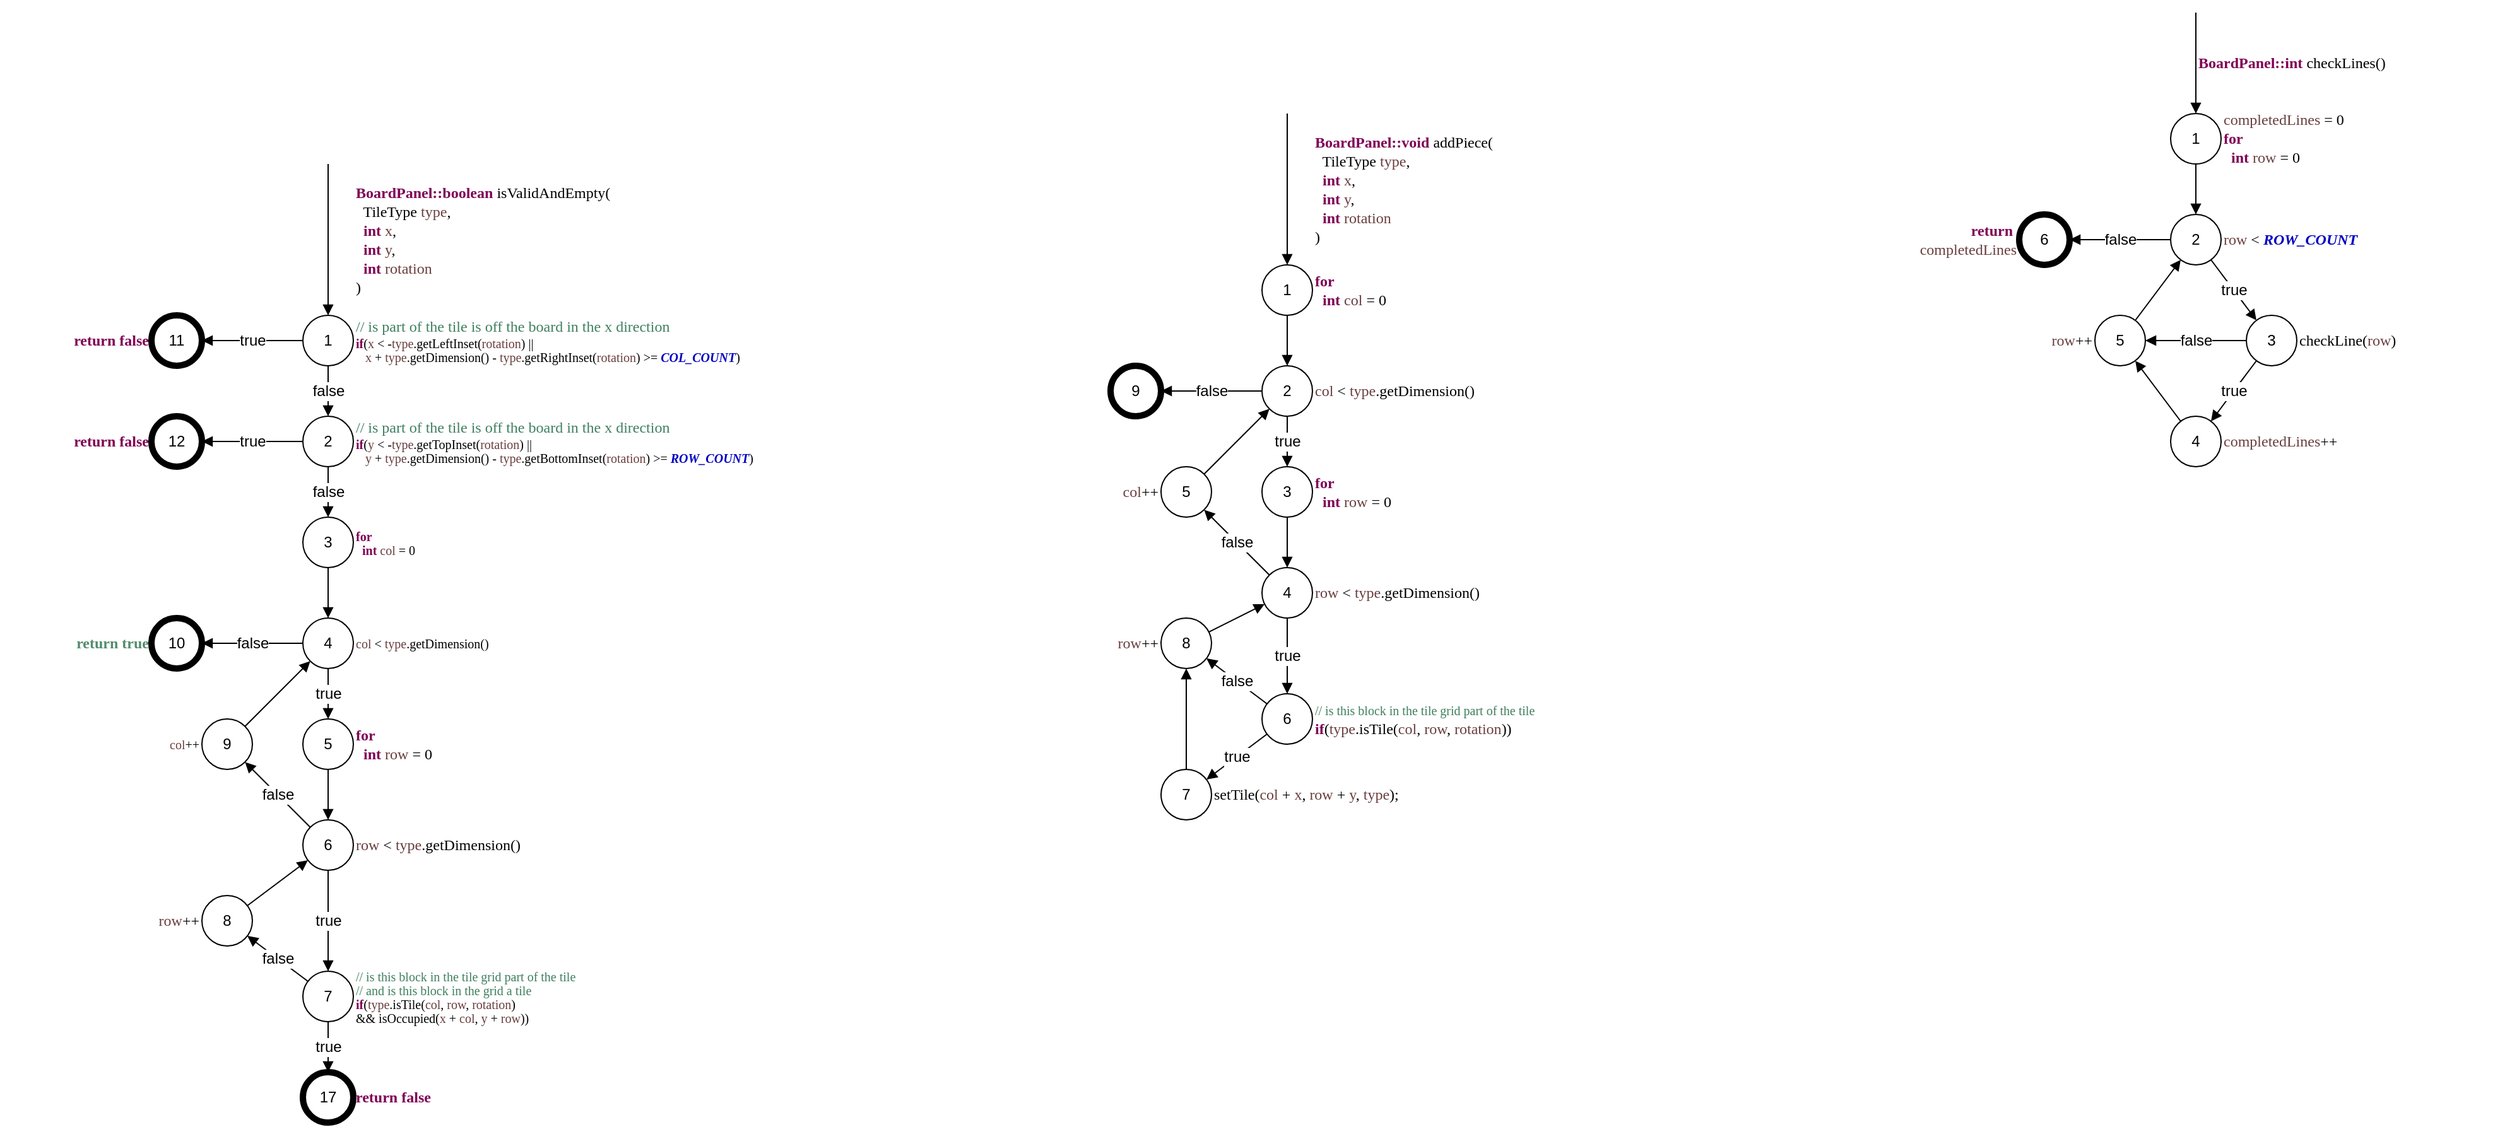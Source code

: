 <mxfile version="13.4.5" type="device"><diagram id="apDySXAh8fKYk_255jvn" name="BoardPanel"><mxGraphModel dx="177" dy="273" grid="1" gridSize="10" guides="1" tooltips="1" connect="1" arrows="1" fold="1" page="1" pageScale="1" pageWidth="850" pageHeight="1400" math="0" shadow="0" extFonts="Source Code Pro^https://fonts.googleapis.com/css?family=Source+Code+Pro"><root><mxCell id="0"/><mxCell id="1" parent="0"/><mxCell id="esQ9ZFKP40WXNAGpkWaG-5" style="rounded=0;orthogonalLoop=1;jettySize=auto;html=1;fontSize=10;endArrow=block;endFill=1;entryX=0.5;entryY=0;entryDx=0;entryDy=0;" parent="1" target="esQ9ZFKP40WXNAGpkWaG-2" edge="1"><mxGeometry relative="1" as="geometry"><mxPoint x="260" y="260" as="targetPoint"/><mxPoint x="340" y="240" as="sourcePoint"/></mxGeometry></mxCell><mxCell id="esQ9ZFKP40WXNAGpkWaG-7" value="true" style="edgeStyle=none;rounded=0;orthogonalLoop=1;jettySize=auto;html=1;endArrow=block;endFill=1;fontSize=12;" parent="1" source="esQ9ZFKP40WXNAGpkWaG-2" target="esQ9ZFKP40WXNAGpkWaG-6" edge="1"><mxGeometry relative="1" as="geometry"/></mxCell><mxCell id="esQ9ZFKP40WXNAGpkWaG-2" value="1" style="ellipse;whiteSpace=wrap;html=1;aspect=fixed;" parent="1" vertex="1"><mxGeometry x="320" y="360" width="40" height="40" as="geometry"/></mxCell><mxCell id="esQ9ZFKP40WXNAGpkWaG-4" value="&lt;p class=&quot;p1&quot; style=&quot;margin: 0px ; font-stretch: normal ; line-height: normal ; font-family: &amp;#34;menlo&amp;#34; ; font-size: 10px&quot;&gt;&lt;span style=&quot;color: rgb(63 , 127 , 95) ; font-size: 12px&quot;&gt;// is part of the tile is off the board in the x direction&lt;/span&gt;&lt;br&gt;&lt;/p&gt;&lt;p class=&quot;p1&quot; style=&quot;margin: 0px ; font-stretch: normal ; line-height: normal ; font-family: &amp;#34;menlo&amp;#34; ; font-size: 10px&quot;&gt;&lt;span class=&quot;s1&quot; style=&quot;color: rgb(127 , 0 , 85) ; font-size: 10px&quot;&gt;&lt;b style=&quot;font-size: 10px&quot;&gt;if&lt;/b&gt;&lt;/span&gt;(&lt;span class=&quot;s2&quot; style=&quot;color: rgb(106 , 62 , 62) ; font-size: 10px&quot;&gt;x&lt;/span&gt; &amp;lt; -&lt;span class=&quot;s2&quot; style=&quot;color: rgb(106 , 62 , 62) ; font-size: 10px&quot;&gt;type&lt;/span&gt;.getLeftInset(&lt;span class=&quot;s2&quot; style=&quot;color: rgb(106 , 62 , 62) ; font-size: 10px&quot;&gt;rotation&lt;/span&gt;) ||&lt;/p&gt;&lt;p class=&quot;p1&quot; style=&quot;margin: 0px ; font-stretch: normal ; line-height: normal ; font-family: &amp;#34;menlo&amp;#34; ; font-size: 10px&quot;&gt;&amp;nbsp; &amp;nbsp;&lt;span class=&quot;s2&quot; style=&quot;color: rgb(106 , 62 , 62) ; font-size: 10px&quot;&gt;x&lt;/span&gt; + &lt;span class=&quot;s2&quot; style=&quot;color: rgb(106 , 62 , 62) ; font-size: 10px&quot;&gt;type&lt;/span&gt;.getDimension() - &lt;span class=&quot;s2&quot; style=&quot;color: rgb(106 , 62 , 62) ; font-size: 10px&quot;&gt;type&lt;/span&gt;.getRightInset(&lt;span class=&quot;s2&quot; style=&quot;color: rgb(106 , 62 , 62) ; font-size: 10px&quot;&gt;rotation&lt;/span&gt;) &amp;gt;= &lt;span class=&quot;s3&quot; style=&quot;color: rgb(0 , 0 , 192) ; font-size: 10px&quot;&gt;&lt;b style=&quot;font-size: 10px&quot;&gt;&lt;i style=&quot;font-size: 10px&quot;&gt;COL_COUNT&lt;/i&gt;&lt;/b&gt;&lt;/span&gt;)&lt;/p&gt;" style="text;html=1;strokeColor=none;fillColor=none;align=left;verticalAlign=middle;whiteSpace=wrap;rounded=0;fontSize=10;allowArrows=0;connectable=0;" parent="1" vertex="1"><mxGeometry x="360" y="360" width="440" height="40" as="geometry"/></mxCell><mxCell id="esQ9ZFKP40WXNAGpkWaG-6" value="11" style="ellipse;whiteSpace=wrap;html=1;aspect=fixed;fontSize=12;strokeWidth=5;" parent="1" vertex="1"><mxGeometry x="200" y="360" width="40" height="40" as="geometry"/></mxCell><mxCell id="esQ9ZFKP40WXNAGpkWaG-9" value="&lt;p class=&quot;p1&quot; style=&quot;margin: 0px ; font-stretch: normal ; font-size: 12px ; line-height: normal ; font-family: &amp;quot;menlo&amp;quot; ; color: rgb(127 , 0 , 85)&quot;&gt;&lt;b&gt;return&lt;/b&gt;&lt;span class=&quot;s1&quot; style=&quot;color: rgb(0 , 0 , 0)&quot;&gt; &lt;/span&gt;&lt;b&gt;false&lt;/b&gt;&lt;/p&gt;" style="text;html=1;strokeColor=none;fillColor=none;align=right;verticalAlign=middle;whiteSpace=wrap;rounded=0;fontSize=10;allowArrows=0;connectable=0;" parent="1" vertex="1"><mxGeometry x="80" y="360" width="120" height="40" as="geometry"/></mxCell><mxCell id="esQ9ZFKP40WXNAGpkWaG-10" value="12" style="ellipse;whiteSpace=wrap;html=1;aspect=fixed;strokeWidth=5;" parent="1" vertex="1"><mxGeometry x="200" y="440" width="40" height="40" as="geometry"/></mxCell><mxCell id="esQ9ZFKP40WXNAGpkWaG-11" value="&lt;p class=&quot;p1&quot; style=&quot;margin: 0px ; font-stretch: normal ; font-size: 12px ; line-height: normal ; font-family: &amp;quot;menlo&amp;quot; ; color: rgb(127 , 0 , 85)&quot;&gt;&lt;b&gt;return&lt;/b&gt;&lt;span class=&quot;s1&quot; style=&quot;color: rgb(0 , 0 , 0)&quot;&gt; &lt;/span&gt;&lt;b&gt;false&lt;/b&gt;&lt;/p&gt;" style="text;html=1;strokeColor=none;fillColor=none;align=right;verticalAlign=middle;whiteSpace=wrap;rounded=0;fontSize=10;allowArrows=0;connectable=0;" parent="1" vertex="1"><mxGeometry x="80" y="440" width="120" height="40" as="geometry"/></mxCell><mxCell id="esQ9ZFKP40WXNAGpkWaG-15" value="true" style="edgeStyle=none;rounded=0;orthogonalLoop=1;jettySize=auto;html=1;endArrow=block;endFill=1;fontSize=12;" parent="1" source="esQ9ZFKP40WXNAGpkWaG-12" target="esQ9ZFKP40WXNAGpkWaG-10" edge="1"><mxGeometry relative="1" as="geometry"/></mxCell><mxCell id="esQ9ZFKP40WXNAGpkWaG-17" value="false" style="edgeStyle=none;rounded=0;orthogonalLoop=1;jettySize=auto;html=1;endArrow=block;endFill=1;fontSize=12;" parent="1" source="esQ9ZFKP40WXNAGpkWaG-12" target="esQ9ZFKP40WXNAGpkWaG-16" edge="1"><mxGeometry relative="1" as="geometry"/></mxCell><mxCell id="esQ9ZFKP40WXNAGpkWaG-12" value="2" style="ellipse;whiteSpace=wrap;html=1;aspect=fixed;" parent="1" vertex="1"><mxGeometry x="320" y="440" width="40" height="40" as="geometry"/></mxCell><mxCell id="esQ9ZFKP40WXNAGpkWaG-13" value="&lt;p class=&quot;p1&quot; style=&quot;margin: 0px ; font-stretch: normal ; line-height: normal ; font-family: &amp;#34;menlo&amp;#34; ; font-size: 10px&quot;&gt;&lt;span style=&quot;color: rgb(63 , 127 , 95) ; font-size: 12px&quot;&gt;// is part of the tile is off the board in the x direction&lt;/span&gt;&lt;br&gt;&lt;/p&gt;&lt;p class=&quot;p1&quot; style=&quot;margin: 0px ; font-stretch: normal ; line-height: normal ; font-family: &amp;#34;menlo&amp;#34;&quot;&gt;&lt;span class=&quot;s1&quot; style=&quot;color: rgb(127 , 0 , 85)&quot;&gt;&lt;b&gt;if&lt;/b&gt;&lt;/span&gt;(&lt;span class=&quot;s2&quot; style=&quot;color: rgb(106 , 62 , 62)&quot;&gt;y&lt;/span&gt; &amp;lt; -&lt;span class=&quot;s2&quot; style=&quot;color: rgb(106 , 62 , 62)&quot;&gt;type&lt;/span&gt;.getTopInset(&lt;span class=&quot;s2&quot; style=&quot;color: rgb(106 , 62 , 62)&quot;&gt;rotation&lt;/span&gt;) ||&lt;/p&gt;&lt;p class=&quot;p1&quot; style=&quot;margin: 0px ; font-stretch: normal ; line-height: normal ; font-family: &amp;#34;menlo&amp;#34;&quot;&gt;&amp;nbsp; &amp;nbsp;&lt;span class=&quot;s2&quot; style=&quot;color: rgb(106 , 62 , 62)&quot;&gt;y&lt;/span&gt; + &lt;span class=&quot;s2&quot; style=&quot;color: rgb(106 , 62 , 62)&quot;&gt;type&lt;/span&gt;.getDimension() - &lt;span class=&quot;s2&quot; style=&quot;color: rgb(106 , 62 , 62)&quot;&gt;type&lt;/span&gt;.getBottomInset(&lt;span class=&quot;s2&quot; style=&quot;color: rgb(106 , 62 , 62)&quot;&gt;rotation&lt;/span&gt;) &amp;gt;= &lt;span class=&quot;s3&quot; style=&quot;color: rgb(0 , 0 , 192)&quot;&gt;&lt;b&gt;&lt;i&gt;ROW_COUNT&lt;/i&gt;&lt;/b&gt;&lt;/span&gt;)&lt;/p&gt;" style="text;html=1;strokeColor=none;fillColor=none;align=left;verticalAlign=middle;whiteSpace=wrap;rounded=0;fontSize=10;allowArrows=0;connectable=0;" parent="1" vertex="1"><mxGeometry x="360" y="440" width="440" height="40" as="geometry"/></mxCell><mxCell id="esQ9ZFKP40WXNAGpkWaG-14" value="false" style="edgeStyle=none;rounded=0;orthogonalLoop=1;jettySize=auto;html=1;endArrow=block;endFill=1;fontSize=12;" parent="1" source="esQ9ZFKP40WXNAGpkWaG-2" target="esQ9ZFKP40WXNAGpkWaG-12" edge="1"><mxGeometry relative="1" as="geometry"/></mxCell><mxCell id="esQ9ZFKP40WXNAGpkWaG-24" style="edgeStyle=none;rounded=0;orthogonalLoop=1;jettySize=auto;html=1;endArrow=block;endFill=1;fontSize=12;" parent="1" source="esQ9ZFKP40WXNAGpkWaG-16" target="esQ9ZFKP40WXNAGpkWaG-20" edge="1"><mxGeometry relative="1" as="geometry"/></mxCell><mxCell id="esQ9ZFKP40WXNAGpkWaG-16" value="3" style="ellipse;whiteSpace=wrap;html=1;aspect=fixed;" parent="1" vertex="1"><mxGeometry x="320" y="520" width="40" height="40" as="geometry"/></mxCell><mxCell id="esQ9ZFKP40WXNAGpkWaG-18" value="&lt;p class=&quot;p1&quot; style=&quot;margin: 0px; font-stretch: normal; font-size: 10px; line-height: normal; font-family: menlo;&quot;&gt;&lt;span class=&quot;s1&quot; style=&quot;color: rgb(127, 0, 85); font-size: 10px;&quot;&gt;&lt;b style=&quot;font-size: 10px;&quot;&gt;for&lt;/b&gt;&lt;/span&gt;&lt;/p&gt;&lt;p class=&quot;p1&quot; style=&quot;margin: 0px; font-stretch: normal; font-size: 10px; line-height: normal; font-family: menlo;&quot;&gt;&lt;span class=&quot;s1&quot; style=&quot;color: rgb(127, 0, 85); font-size: 10px;&quot;&gt;&lt;b style=&quot;font-size: 10px;&quot;&gt;&amp;nbsp; int&lt;/b&gt;&lt;/span&gt; &lt;span class=&quot;s2&quot; style=&quot;color: rgb(106, 62, 62); font-size: 10px;&quot;&gt;col&lt;/span&gt; = 0&lt;/p&gt;" style="text;html=1;strokeColor=none;fillColor=none;align=left;verticalAlign=middle;whiteSpace=wrap;rounded=0;fontSize=10;allowArrows=0;connectable=0;" parent="1" vertex="1"><mxGeometry x="360" y="520" width="160" height="40" as="geometry"/></mxCell><mxCell id="esQ9ZFKP40WXNAGpkWaG-27" value="false" style="edgeStyle=none;rounded=0;orthogonalLoop=1;jettySize=auto;html=1;endArrow=block;endFill=1;fontSize=12;" parent="1" source="esQ9ZFKP40WXNAGpkWaG-20" target="esQ9ZFKP40WXNAGpkWaG-25" edge="1"><mxGeometry relative="1" as="geometry"><mxPoint x="100" y="650" as="targetPoint"/></mxGeometry></mxCell><mxCell id="esQ9ZFKP40WXNAGpkWaG-35" value="true" style="edgeStyle=none;rounded=0;orthogonalLoop=1;jettySize=auto;html=1;endArrow=block;endFill=1;fontSize=12;" parent="1" source="esQ9ZFKP40WXNAGpkWaG-20" target="esQ9ZFKP40WXNAGpkWaG-29" edge="1"><mxGeometry relative="1" as="geometry"/></mxCell><mxCell id="esQ9ZFKP40WXNAGpkWaG-20" value="4" style="ellipse;whiteSpace=wrap;html=1;aspect=fixed;" parent="1" vertex="1"><mxGeometry x="320" y="600" width="40" height="40" as="geometry"/></mxCell><mxCell id="esQ9ZFKP40WXNAGpkWaG-21" value="&lt;p class=&quot;p1&quot; style=&quot;margin: 0px; font-stretch: normal; font-size: 10px; line-height: normal; font-family: menlo;&quot;&gt;&lt;span class=&quot;s2&quot; style=&quot;color: rgb(106, 62, 62); font-size: 10px;&quot;&gt;col&lt;/span&gt;&lt;span style=&quot;font-size: 10px;&quot;&gt; &amp;lt; &lt;/span&gt;&lt;span class=&quot;s2&quot; style=&quot;color: rgb(106, 62, 62); font-size: 10px;&quot;&gt;type&lt;/span&gt;&lt;span style=&quot;font-size: 10px;&quot;&gt;.getDimension()&lt;/span&gt;&lt;br style=&quot;font-size: 10px;&quot;&gt;&lt;/p&gt;" style="text;html=1;strokeColor=none;fillColor=none;align=left;verticalAlign=middle;whiteSpace=wrap;rounded=0;fontSize=10;allowArrows=0;connectable=0;" parent="1" vertex="1"><mxGeometry x="360" y="600" width="200" height="40" as="geometry"/></mxCell><mxCell id="esQ9ZFKP40WXNAGpkWaG-28" style="edgeStyle=none;rounded=0;orthogonalLoop=1;jettySize=auto;html=1;endArrow=block;endFill=1;fontSize=10;" parent="1" source="esQ9ZFKP40WXNAGpkWaG-22" target="esQ9ZFKP40WXNAGpkWaG-20" edge="1"><mxGeometry relative="1" as="geometry"/></mxCell><mxCell id="esQ9ZFKP40WXNAGpkWaG-22" value="9" style="ellipse;whiteSpace=wrap;html=1;aspect=fixed;" parent="1" vertex="1"><mxGeometry x="240" y="680" width="40" height="40" as="geometry"/></mxCell><mxCell id="esQ9ZFKP40WXNAGpkWaG-23" value="&lt;p class=&quot;p1&quot; style=&quot;margin: 0px; font-stretch: normal; font-size: 10px; line-height: normal; font-family: menlo;&quot;&gt;&lt;span class=&quot;s2&quot; style=&quot;color: rgb(106, 62, 62); font-size: 10px;&quot;&gt;col&lt;/span&gt;&lt;span style=&quot;font-size: 10px;&quot;&gt;++&lt;/span&gt;&lt;br style=&quot;font-size: 10px;&quot;&gt;&lt;/p&gt;" style="text;html=1;strokeColor=none;fillColor=none;align=right;verticalAlign=middle;whiteSpace=wrap;rounded=0;fontSize=10;allowArrows=0;connectable=0;" parent="1" vertex="1"><mxGeometry x="160" y="680" width="80" height="40" as="geometry"/></mxCell><mxCell id="esQ9ZFKP40WXNAGpkWaG-25" value="10" style="ellipse;whiteSpace=wrap;html=1;aspect=fixed;strokeWidth=5;" parent="1" vertex="1"><mxGeometry x="200" y="600" width="40" height="40" as="geometry"/></mxCell><mxCell id="esQ9ZFKP40WXNAGpkWaG-26" value="&lt;p class=&quot;p1&quot; style=&quot;margin: 0px; font-stretch: normal; font-size: 12px; line-height: normal; font-family: menlo;&quot;&gt;&lt;b&gt;return&lt;/b&gt;&lt;span class=&quot;s1&quot; style=&quot;&quot;&gt;&amp;nbsp;&lt;/span&gt;&lt;b style=&quot;font-family: &amp;quot;menlo&amp;quot;&quot;&gt;true&lt;/b&gt;&lt;/p&gt;" style="text;html=1;strokeColor=none;fillColor=none;align=right;verticalAlign=middle;whiteSpace=wrap;rounded=0;fontSize=10;allowArrows=0;connectable=0;fontColor=#518C6D;" parent="1" vertex="1"><mxGeometry x="80" y="600" width="120" height="40" as="geometry"/></mxCell><mxCell id="esQ9ZFKP40WXNAGpkWaG-36" style="edgeStyle=none;rounded=0;orthogonalLoop=1;jettySize=auto;html=1;endArrow=block;endFill=1;fontSize=12;" parent="1" source="esQ9ZFKP40WXNAGpkWaG-29" target="esQ9ZFKP40WXNAGpkWaG-31" edge="1"><mxGeometry relative="1" as="geometry"/></mxCell><mxCell id="esQ9ZFKP40WXNAGpkWaG-29" value="5" style="ellipse;whiteSpace=wrap;html=1;aspect=fixed;" parent="1" vertex="1"><mxGeometry x="320" y="680" width="40" height="40" as="geometry"/></mxCell><mxCell id="esQ9ZFKP40WXNAGpkWaG-30" value="&lt;p class=&quot;p1&quot; style=&quot;margin: 0px ; font-stretch: normal ; font-size: 12px ; line-height: normal ; font-family: &amp;#34;menlo&amp;#34;&quot;&gt;&lt;span class=&quot;s1&quot; style=&quot;color: rgb(127 , 0 , 85)&quot;&gt;&lt;b&gt;for&lt;/b&gt;&lt;/span&gt;&lt;/p&gt;&lt;p class=&quot;p1&quot; style=&quot;margin: 0px ; font-stretch: normal ; font-size: 12px ; line-height: normal ; font-family: &amp;#34;menlo&amp;#34;&quot;&gt;&lt;span class=&quot;s1&quot; style=&quot;color: rgb(127 , 0 , 85)&quot;&gt;&lt;b&gt;&amp;nbsp; int&lt;/b&gt;&lt;/span&gt; &lt;span class=&quot;s2&quot; style=&quot;color: rgb(106 , 62 , 62)&quot;&gt;row&lt;/span&gt; = 0&lt;/p&gt;" style="text;html=1;strokeColor=none;fillColor=none;align=left;verticalAlign=middle;whiteSpace=wrap;rounded=0;fontSize=10;allowArrows=0;connectable=0;" parent="1" vertex="1"><mxGeometry x="360" y="680" width="200" height="40" as="geometry"/></mxCell><mxCell id="esQ9ZFKP40WXNAGpkWaG-37" value="false" style="edgeStyle=none;rounded=0;orthogonalLoop=1;jettySize=auto;html=1;endArrow=block;endFill=1;fontSize=12;" parent="1" source="esQ9ZFKP40WXNAGpkWaG-31" target="esQ9ZFKP40WXNAGpkWaG-22" edge="1"><mxGeometry relative="1" as="geometry"/></mxCell><mxCell id="esQ9ZFKP40WXNAGpkWaG-40" value="true" style="edgeStyle=none;rounded=0;orthogonalLoop=1;jettySize=auto;html=1;endArrow=block;endFill=1;fontSize=12;" parent="1" source="esQ9ZFKP40WXNAGpkWaG-31" target="esQ9ZFKP40WXNAGpkWaG-38" edge="1"><mxGeometry relative="1" as="geometry"/></mxCell><mxCell id="esQ9ZFKP40WXNAGpkWaG-31" value="6" style="ellipse;whiteSpace=wrap;html=1;aspect=fixed;" parent="1" vertex="1"><mxGeometry x="320" y="760" width="40" height="40" as="geometry"/></mxCell><mxCell id="esQ9ZFKP40WXNAGpkWaG-32" value="&lt;p class=&quot;p1&quot; style=&quot;margin: 0px ; font-stretch: normal ; font-size: 12px ; line-height: normal ; font-family: &amp;#34;menlo&amp;#34;&quot;&gt;&lt;span class=&quot;s2&quot; style=&quot;color: rgb(106 , 62 , 62)&quot;&gt;row&lt;/span&gt;&lt;span&gt; &amp;lt; &lt;/span&gt;&lt;span class=&quot;s2&quot; style=&quot;color: rgb(106 , 62 , 62)&quot;&gt;type&lt;/span&gt;&lt;span&gt;.getDimension()&lt;/span&gt;&lt;/p&gt;" style="text;html=1;strokeColor=none;fillColor=none;align=left;verticalAlign=middle;whiteSpace=wrap;rounded=0;fontSize=10;allowArrows=0;connectable=0;" parent="1" vertex="1"><mxGeometry x="360" y="760" width="200" height="40" as="geometry"/></mxCell><mxCell id="esQ9ZFKP40WXNAGpkWaG-45" style="edgeStyle=none;rounded=0;orthogonalLoop=1;jettySize=auto;html=1;endArrow=block;endFill=1;fontSize=10;" parent="1" source="esQ9ZFKP40WXNAGpkWaG-33" target="esQ9ZFKP40WXNAGpkWaG-31" edge="1"><mxGeometry relative="1" as="geometry"><mxPoint x="250" y="990" as="targetPoint"/></mxGeometry></mxCell><mxCell id="esQ9ZFKP40WXNAGpkWaG-33" value="8" style="ellipse;whiteSpace=wrap;html=1;aspect=fixed;" parent="1" vertex="1"><mxGeometry x="240" y="820" width="40" height="40" as="geometry"/></mxCell><mxCell id="esQ9ZFKP40WXNAGpkWaG-34" value="&lt;p class=&quot;p1&quot; style=&quot;margin: 0px ; font-stretch: normal ; font-size: 12px ; line-height: normal ; font-family: &amp;quot;menlo&amp;quot;&quot;&gt;&lt;span class=&quot;s2&quot; style=&quot;color: rgb(106 , 62 , 62)&quot;&gt;row&lt;/span&gt;&lt;span&gt;++&lt;/span&gt;&lt;br&gt;&lt;/p&gt;" style="text;html=1;strokeColor=none;fillColor=none;align=right;verticalAlign=middle;whiteSpace=wrap;rounded=0;fontSize=10;allowArrows=0;connectable=0;" parent="1" vertex="1"><mxGeometry x="160" y="820" width="80" height="40" as="geometry"/></mxCell><mxCell id="esQ9ZFKP40WXNAGpkWaG-43" value="true" style="edgeStyle=none;rounded=0;orthogonalLoop=1;jettySize=auto;html=1;endArrow=block;endFill=1;fontSize=12;" parent="1" source="esQ9ZFKP40WXNAGpkWaG-38" target="esQ9ZFKP40WXNAGpkWaG-41" edge="1"><mxGeometry relative="1" as="geometry"/></mxCell><mxCell id="esQ9ZFKP40WXNAGpkWaG-44" value="false" style="edgeStyle=none;rounded=0;orthogonalLoop=1;jettySize=auto;html=1;endArrow=block;endFill=1;fontSize=12;" parent="1" source="esQ9ZFKP40WXNAGpkWaG-38" target="esQ9ZFKP40WXNAGpkWaG-33" edge="1"><mxGeometry relative="1" as="geometry"/></mxCell><mxCell id="esQ9ZFKP40WXNAGpkWaG-38" value="7" style="ellipse;whiteSpace=wrap;html=1;aspect=fixed;" parent="1" vertex="1"><mxGeometry x="320" y="880" width="40" height="40" as="geometry"/></mxCell><mxCell id="esQ9ZFKP40WXNAGpkWaG-39" value="&lt;p class=&quot;p1&quot; style=&quot;margin: 0px ; font-stretch: normal ; font-size: 10px ; line-height: normal ; font-family: &amp;#34;menlo&amp;#34;&quot;&gt;&lt;span class=&quot;s1&quot; style=&quot;color: rgb(127 , 0 , 85) ; font-size: 10px&quot;&gt;&lt;span style=&quot;color: rgb(63 , 127 , 95) ; font-size: 10px&quot;&gt;// is this block in the tile grid part of the&amp;nbsp;&lt;/span&gt;&lt;/span&gt;&lt;span style=&quot;color: rgb(63 , 127 , 95)&quot;&gt;tile&lt;/span&gt;&lt;/p&gt;&lt;p class=&quot;p1&quot; style=&quot;margin: 0px ; font-stretch: normal ; font-size: 10px ; line-height: normal ; font-family: &amp;#34;menlo&amp;#34;&quot;&gt;&lt;span style=&quot;color: rgb(63 , 127 , 95)&quot;&gt;// and is this block in the grid a tile&lt;/span&gt;&lt;/p&gt;&lt;p class=&quot;p1&quot; style=&quot;margin: 0px ; font-stretch: normal ; font-size: 10px ; line-height: normal ; font-family: &amp;#34;menlo&amp;#34;&quot;&gt;&lt;span class=&quot;s1&quot; style=&quot;color: rgb(127 , 0 , 85) ; font-size: 10px&quot;&gt;&lt;b style=&quot;font-size: 10px&quot;&gt;if&lt;/b&gt;&lt;/span&gt;(&lt;span class=&quot;s2&quot; style=&quot;color: rgb(106 , 62 , 62) ; font-size: 10px&quot;&gt;type&lt;/span&gt;.isTile(&lt;span class=&quot;s2&quot; style=&quot;color: rgb(106 , 62 , 62) ; font-size: 10px&quot;&gt;col&lt;/span&gt;, &lt;span class=&quot;s2&quot; style=&quot;color: rgb(106 , 62 , 62) ; font-size: 10px&quot;&gt;row&lt;/span&gt;, &lt;span class=&quot;s2&quot; style=&quot;color: rgb(106 , 62 , 62) ; font-size: 10px&quot;&gt;rotation&lt;/span&gt;)&amp;nbsp;&lt;/p&gt;&lt;p class=&quot;p1&quot; style=&quot;margin: 0px ; font-stretch: normal ; font-size: 10px ; line-height: normal ; font-family: &amp;#34;menlo&amp;#34;&quot;&gt;&amp;amp;&amp;amp; isOccupied(&lt;span class=&quot;s2&quot; style=&quot;color: rgb(106 , 62 , 62) ; font-size: 10px&quot;&gt;x&lt;/span&gt; + &lt;span class=&quot;s2&quot; style=&quot;color: rgb(106 , 62 , 62) ; font-size: 10px&quot;&gt;col&lt;/span&gt;, &lt;span class=&quot;s2&quot; style=&quot;color: rgb(106 , 62 , 62) ; font-size: 10px&quot;&gt;y&lt;/span&gt; + &lt;span class=&quot;s2&quot; style=&quot;color: rgb(106 , 62 , 62) ; font-size: 10px&quot;&gt;row&lt;/span&gt;))&lt;/p&gt;" style="text;html=1;strokeColor=none;fillColor=none;align=left;verticalAlign=middle;whiteSpace=wrap;rounded=0;fontSize=10;allowArrows=0;connectable=0;" parent="1" vertex="1"><mxGeometry x="360" y="880" width="360" height="40" as="geometry"/></mxCell><mxCell id="esQ9ZFKP40WXNAGpkWaG-41" value="17" style="ellipse;whiteSpace=wrap;html=1;aspect=fixed;strokeWidth=5;" parent="1" vertex="1"><mxGeometry x="320" y="960" width="40" height="40" as="geometry"/></mxCell><mxCell id="esQ9ZFKP40WXNAGpkWaG-42" value="&lt;p class=&quot;p1&quot; style=&quot;margin: 0px ; font-stretch: normal ; font-size: 12px ; line-height: normal ; font-family: &amp;quot;menlo&amp;quot; ; color: rgb(127 , 0 , 85)&quot;&gt;&lt;b&gt;return&lt;/b&gt;&lt;span class=&quot;s1&quot; style=&quot;color: rgb(0 , 0 , 0)&quot;&gt; &lt;/span&gt;&lt;b&gt;false&lt;/b&gt;&lt;/p&gt;" style="text;html=1;strokeColor=none;fillColor=none;align=left;verticalAlign=middle;whiteSpace=wrap;rounded=0;fontSize=10;allowArrows=0;connectable=0;" parent="1" vertex="1"><mxGeometry x="360" y="960" width="180" height="40" as="geometry"/></mxCell><mxCell id="esQ9ZFKP40WXNAGpkWaG-46" value="&lt;p class=&quot;p1&quot; style=&quot;margin: 0px ; font-stretch: normal ; font-size: 12px ; line-height: normal ; font-family: &amp;#34;menlo&amp;#34;&quot;&gt;&lt;span class=&quot;s1&quot; style=&quot;color: rgb(127 , 0 , 85)&quot;&gt;&lt;b&gt;BoardPanel::&lt;/b&gt;&lt;/span&gt;&lt;span class=&quot;s1&quot; style=&quot;color: rgb(127 , 0 , 85)&quot;&gt;&lt;b&gt;boolean&lt;/b&gt;&lt;/span&gt;&lt;span&gt; isValidAndEmpty(&lt;/span&gt;&lt;/p&gt;&lt;p class=&quot;p1&quot; style=&quot;margin: 0px ; font-stretch: normal ; font-size: 12px ; line-height: normal ; font-family: &amp;#34;menlo&amp;#34;&quot;&gt;&amp;nbsp; TileType &lt;span class=&quot;s2&quot; style=&quot;color: rgb(106 , 62 , 62)&quot;&gt;type&lt;/span&gt;,&amp;nbsp;&lt;/p&gt;&lt;p class=&quot;p1&quot; style=&quot;margin: 0px ; font-stretch: normal ; font-size: 12px ; line-height: normal ; font-family: &amp;#34;menlo&amp;#34;&quot;&gt;&lt;span class=&quot;s1&quot; style=&quot;color: rgb(127 , 0 , 85)&quot;&gt;&lt;b&gt;&amp;nbsp; int&lt;/b&gt;&lt;/span&gt; &lt;span class=&quot;s2&quot; style=&quot;color: rgb(106 , 62 , 62)&quot;&gt;x&lt;/span&gt;,&amp;nbsp;&lt;/p&gt;&lt;p class=&quot;p1&quot; style=&quot;margin: 0px ; font-stretch: normal ; font-size: 12px ; line-height: normal ; font-family: &amp;#34;menlo&amp;#34;&quot;&gt;&lt;span class=&quot;s1&quot; style=&quot;color: rgb(127 , 0 , 85)&quot;&gt;&lt;b&gt;&amp;nbsp; int&lt;/b&gt;&lt;/span&gt; &lt;span class=&quot;s2&quot; style=&quot;color: rgb(106 , 62 , 62)&quot;&gt;y&lt;/span&gt;,&amp;nbsp;&lt;/p&gt;&lt;p class=&quot;p1&quot; style=&quot;margin: 0px ; font-stretch: normal ; font-size: 12px ; line-height: normal ; font-family: &amp;#34;menlo&amp;#34;&quot;&gt;&lt;span class=&quot;s1&quot; style=&quot;color: rgb(127 , 0 , 85)&quot;&gt;&lt;b&gt;&amp;nbsp; int&lt;/b&gt;&lt;/span&gt; &lt;span class=&quot;s2&quot; style=&quot;color: rgb(106 , 62 , 62)&quot;&gt;rotation&lt;/span&gt;&lt;/p&gt;&lt;p class=&quot;p1&quot; style=&quot;margin: 0px ; font-stretch: normal ; font-size: 12px ; line-height: normal ; font-family: &amp;#34;menlo&amp;#34;&quot;&gt;)&lt;/p&gt;" style="text;html=1;strokeColor=none;fillColor=none;align=left;verticalAlign=middle;whiteSpace=wrap;rounded=0;fontSize=10;allowArrows=0;connectable=0;" parent="1" vertex="1"><mxGeometry x="360" y="240" width="460" height="120" as="geometry"/></mxCell><mxCell id="uJLQaDglCBVyTw3my_QG-19" style="edgeStyle=none;rounded=0;orthogonalLoop=1;jettySize=auto;html=1;endArrow=block;endFill=1;fontSize=12;" parent="1" source="uJLQaDglCBVyTw3my_QG-1" target="uJLQaDglCBVyTw3my_QG-4" edge="1"><mxGeometry relative="1" as="geometry"/></mxCell><mxCell id="uJLQaDglCBVyTw3my_QG-1" value="1" style="ellipse;whiteSpace=wrap;html=1;aspect=fixed;" parent="1" vertex="1"><mxGeometry x="1080" y="320" width="40" height="40" as="geometry"/></mxCell><mxCell id="uJLQaDglCBVyTw3my_QG-2" value="&lt;p class=&quot;p1&quot; style=&quot;margin: 0px ; font-stretch: normal ; font-size: 12px ; line-height: normal ; font-family: &amp;#34;menlo&amp;#34;&quot;&gt;&lt;span class=&quot;s1&quot; style=&quot;color: rgb(127 , 0 , 85)&quot;&gt;&lt;b&gt;for&lt;/b&gt;&lt;/span&gt;&lt;/p&gt;&lt;p class=&quot;p1&quot; style=&quot;margin: 0px ; font-stretch: normal ; font-size: 12px ; line-height: normal ; font-family: &amp;#34;menlo&amp;#34;&quot;&gt;&lt;span class=&quot;s1&quot; style=&quot;color: rgb(127 , 0 , 85)&quot;&gt;&lt;b&gt;&amp;nbsp; int&lt;/b&gt;&lt;/span&gt; &lt;span class=&quot;s2&quot; style=&quot;color: rgb(106 , 62 , 62)&quot;&gt;col&lt;/span&gt; = 0&lt;/p&gt;" style="text;html=1;strokeColor=none;fillColor=none;align=left;verticalAlign=middle;whiteSpace=wrap;rounded=0;fontSize=10;allowArrows=0;connectable=0;" parent="1" vertex="1"><mxGeometry x="1120" y="320" width="190" height="40" as="geometry"/></mxCell><mxCell id="uJLQaDglCBVyTw3my_QG-3" value="&lt;p class=&quot;p1&quot; style=&quot;margin: 0px ; font-stretch: normal ; font-size: 12px ; line-height: normal ; font-family: &amp;#34;menlo&amp;#34;&quot;&gt;&lt;span class=&quot;s1&quot; style=&quot;color: rgb(127 , 0 , 85)&quot;&gt;&lt;b&gt;BoardPanel::&lt;/b&gt;&lt;/span&gt;&lt;span class=&quot;s1&quot; style=&quot;color: rgb(127 , 0 , 85)&quot;&gt;&lt;b&gt;void&lt;/b&gt;&lt;/span&gt;&lt;span&gt;&amp;nbsp;addPiece(&lt;/span&gt;&lt;/p&gt;&lt;p class=&quot;p1&quot; style=&quot;margin: 0px ; font-stretch: normal ; font-size: 12px ; line-height: normal ; font-family: &amp;#34;menlo&amp;#34;&quot;&gt;&amp;nbsp; TileType &lt;span class=&quot;s2&quot; style=&quot;color: rgb(106 , 62 , 62)&quot;&gt;type&lt;/span&gt;,&amp;nbsp;&lt;/p&gt;&lt;p class=&quot;p1&quot; style=&quot;margin: 0px ; font-stretch: normal ; font-size: 12px ; line-height: normal ; font-family: &amp;#34;menlo&amp;#34;&quot;&gt;&lt;span class=&quot;s1&quot; style=&quot;color: rgb(127 , 0 , 85)&quot;&gt;&lt;b&gt;&amp;nbsp; int&lt;/b&gt;&lt;/span&gt; &lt;span class=&quot;s2&quot; style=&quot;color: rgb(106 , 62 , 62)&quot;&gt;x&lt;/span&gt;,&amp;nbsp;&lt;/p&gt;&lt;p class=&quot;p1&quot; style=&quot;margin: 0px ; font-stretch: normal ; font-size: 12px ; line-height: normal ; font-family: &amp;#34;menlo&amp;#34;&quot;&gt;&lt;span class=&quot;s1&quot; style=&quot;color: rgb(127 , 0 , 85)&quot;&gt;&lt;b&gt;&amp;nbsp; int&lt;/b&gt;&lt;/span&gt; &lt;span class=&quot;s2&quot; style=&quot;color: rgb(106 , 62 , 62)&quot;&gt;y&lt;/span&gt;,&amp;nbsp;&lt;/p&gt;&lt;p class=&quot;p1&quot; style=&quot;margin: 0px ; font-stretch: normal ; font-size: 12px ; line-height: normal ; font-family: &amp;#34;menlo&amp;#34;&quot;&gt;&lt;span class=&quot;s1&quot; style=&quot;color: rgb(127 , 0 , 85)&quot;&gt;&lt;b&gt;&amp;nbsp; int&lt;/b&gt;&lt;/span&gt; &lt;span class=&quot;s2&quot; style=&quot;color: rgb(106 , 62 , 62)&quot;&gt;rotation&lt;/span&gt;&lt;/p&gt;&lt;p class=&quot;p1&quot; style=&quot;margin: 0px ; font-stretch: normal ; font-size: 12px ; line-height: normal ; font-family: &amp;#34;menlo&amp;#34;&quot;&gt;)&lt;/p&gt;" style="text;html=1;strokeColor=none;fillColor=none;align=left;verticalAlign=middle;whiteSpace=wrap;rounded=0;fontSize=10;allowArrows=0;connectable=0;" parent="1" vertex="1"><mxGeometry x="1120" y="200" width="240" height="120" as="geometry"/></mxCell><mxCell id="uJLQaDglCBVyTw3my_QG-20" value="false" style="edgeStyle=none;rounded=0;orthogonalLoop=1;jettySize=auto;html=1;endArrow=block;endFill=1;fontSize=12;" parent="1" source="uJLQaDglCBVyTw3my_QG-4" target="uJLQaDglCBVyTw3my_QG-18" edge="1"><mxGeometry relative="1" as="geometry"/></mxCell><mxCell id="uJLQaDglCBVyTw3my_QG-21" value="true" style="edgeStyle=none;rounded=0;orthogonalLoop=1;jettySize=auto;html=1;endArrow=block;endFill=1;fontSize=12;" parent="1" source="uJLQaDglCBVyTw3my_QG-4" target="uJLQaDglCBVyTw3my_QG-6" edge="1"><mxGeometry relative="1" as="geometry"/></mxCell><mxCell id="uJLQaDglCBVyTw3my_QG-4" value="2" style="ellipse;whiteSpace=wrap;html=1;aspect=fixed;" parent="1" vertex="1"><mxGeometry x="1080" y="400" width="40" height="40" as="geometry"/></mxCell><mxCell id="uJLQaDglCBVyTw3my_QG-5" value="&lt;p class=&quot;p1&quot; style=&quot;margin: 0px ; font-stretch: normal ; font-size: 12px ; line-height: normal ; font-family: &amp;#34;menlo&amp;#34;&quot;&gt;&lt;span class=&quot;s1&quot; style=&quot;color: rgb(106 , 62 , 62)&quot;&gt;col&lt;/span&gt; &amp;lt; &lt;span class=&quot;s1&quot; style=&quot;color: rgb(106 , 62 , 62)&quot;&gt;type&lt;/span&gt;.getDimension()&lt;/p&gt;" style="text;html=1;strokeColor=none;fillColor=none;align=left;verticalAlign=middle;whiteSpace=wrap;rounded=0;fontSize=10;allowArrows=0;connectable=0;" parent="1" vertex="1"><mxGeometry x="1120" y="400" width="190" height="40" as="geometry"/></mxCell><mxCell id="uJLQaDglCBVyTw3my_QG-22" style="edgeStyle=none;rounded=0;orthogonalLoop=1;jettySize=auto;html=1;endArrow=block;endFill=1;fontSize=12;" parent="1" source="uJLQaDglCBVyTw3my_QG-6" target="uJLQaDglCBVyTw3my_QG-8" edge="1"><mxGeometry relative="1" as="geometry"/></mxCell><mxCell id="uJLQaDglCBVyTw3my_QG-6" value="3" style="ellipse;whiteSpace=wrap;html=1;aspect=fixed;" parent="1" vertex="1"><mxGeometry x="1080" y="480" width="40" height="40" as="geometry"/></mxCell><mxCell id="uJLQaDglCBVyTw3my_QG-7" value="&lt;p class=&quot;p1&quot; style=&quot;margin: 0px ; font-stretch: normal ; font-size: 12px ; line-height: normal ; font-family: &amp;#34;menlo&amp;#34;&quot;&gt;&lt;span class=&quot;s1&quot; style=&quot;color: rgb(106 , 62 , 62)&quot;&gt;row&lt;/span&gt; &amp;lt; &lt;span class=&quot;s1&quot; style=&quot;color: rgb(106 , 62 , 62)&quot;&gt;type&lt;/span&gt;.getDimension()&lt;/p&gt;" style="text;html=1;strokeColor=none;fillColor=none;align=left;verticalAlign=middle;whiteSpace=wrap;rounded=0;fontSize=10;allowArrows=0;connectable=0;" parent="1" vertex="1"><mxGeometry x="1120" y="560" width="190" height="40" as="geometry"/></mxCell><mxCell id="uJLQaDglCBVyTw3my_QG-23" value="false" style="edgeStyle=none;rounded=0;orthogonalLoop=1;jettySize=auto;html=1;endArrow=block;endFill=1;fontSize=12;" parent="1" source="uJLQaDglCBVyTw3my_QG-8" target="uJLQaDglCBVyTw3my_QG-10" edge="1"><mxGeometry relative="1" as="geometry"/></mxCell><mxCell id="uJLQaDglCBVyTw3my_QG-25" value="true" style="edgeStyle=none;rounded=0;orthogonalLoop=1;jettySize=auto;html=1;endArrow=block;endFill=1;fontSize=12;" parent="1" source="uJLQaDglCBVyTw3my_QG-8" target="uJLQaDglCBVyTw3my_QG-12" edge="1"><mxGeometry relative="1" as="geometry"/></mxCell><mxCell id="uJLQaDglCBVyTw3my_QG-8" value="4" style="ellipse;whiteSpace=wrap;html=1;aspect=fixed;" parent="1" vertex="1"><mxGeometry x="1080" y="560" width="40" height="40" as="geometry"/></mxCell><mxCell id="uJLQaDglCBVyTw3my_QG-9" value="&lt;p class=&quot;p1&quot; style=&quot;margin: 0px ; font-stretch: normal ; font-size: 12px ; line-height: normal ; font-family: &amp;#34;menlo&amp;#34;&quot;&gt;&lt;span class=&quot;s1&quot; style=&quot;color: rgb(127 , 0 , 85)&quot;&gt;&lt;b&gt;for&lt;/b&gt;&lt;/span&gt;&lt;/p&gt;&lt;p class=&quot;p1&quot; style=&quot;margin: 0px ; font-stretch: normal ; font-size: 12px ; line-height: normal ; font-family: &amp;#34;menlo&amp;#34;&quot;&gt;&lt;span class=&quot;s1&quot; style=&quot;color: rgb(127 , 0 , 85)&quot;&gt;&lt;b&gt;&amp;nbsp; int&lt;/b&gt;&lt;/span&gt; &lt;span class=&quot;s2&quot; style=&quot;color: rgb(106 , 62 , 62)&quot;&gt;row&lt;/span&gt; = 0&lt;/p&gt;" style="text;html=1;strokeColor=none;fillColor=none;align=left;verticalAlign=middle;whiteSpace=wrap;rounded=0;fontSize=10;allowArrows=0;connectable=0;" parent="1" vertex="1"><mxGeometry x="1120" y="480" width="190" height="40" as="geometry"/></mxCell><mxCell id="uJLQaDglCBVyTw3my_QG-24" style="edgeStyle=none;rounded=0;orthogonalLoop=1;jettySize=auto;html=1;endArrow=block;endFill=1;fontSize=12;" parent="1" source="uJLQaDglCBVyTw3my_QG-10" target="uJLQaDglCBVyTw3my_QG-4" edge="1"><mxGeometry relative="1" as="geometry"/></mxCell><mxCell id="uJLQaDglCBVyTw3my_QG-10" value="5" style="ellipse;whiteSpace=wrap;html=1;aspect=fixed;" parent="1" vertex="1"><mxGeometry x="1000" y="480" width="40" height="40" as="geometry"/></mxCell><mxCell id="uJLQaDglCBVyTw3my_QG-11" value="&lt;p class=&quot;p1&quot; style=&quot;margin: 0px ; font-stretch: normal ; font-size: 12px ; line-height: normal ; font-family: &amp;quot;menlo&amp;quot; ; color: rgb(106 , 62 , 62)&quot;&gt;col&lt;span class=&quot;s1&quot; style=&quot;color: rgb(0 , 0 , 0)&quot;&gt;++&lt;/span&gt;&lt;/p&gt;" style="text;html=1;strokeColor=none;fillColor=none;align=right;verticalAlign=middle;whiteSpace=wrap;rounded=0;fontSize=10;allowArrows=0;connectable=0;" parent="1" vertex="1"><mxGeometry x="920" y="480" width="80" height="40" as="geometry"/></mxCell><mxCell id="uJLQaDglCBVyTw3my_QG-26" value="true" style="edgeStyle=none;rounded=0;orthogonalLoop=1;jettySize=auto;html=1;endArrow=block;endFill=1;fontSize=12;" parent="1" source="uJLQaDglCBVyTw3my_QG-12" target="uJLQaDglCBVyTw3my_QG-14" edge="1"><mxGeometry relative="1" as="geometry"/></mxCell><mxCell id="uJLQaDglCBVyTw3my_QG-27" value="false" style="edgeStyle=none;rounded=0;orthogonalLoop=1;jettySize=auto;html=1;endArrow=block;endFill=1;fontSize=12;" parent="1" source="uJLQaDglCBVyTw3my_QG-12" target="uJLQaDglCBVyTw3my_QG-16" edge="1"><mxGeometry relative="1" as="geometry"/></mxCell><mxCell id="uJLQaDglCBVyTw3my_QG-12" value="6" style="ellipse;whiteSpace=wrap;html=1;aspect=fixed;" parent="1" vertex="1"><mxGeometry x="1080" y="660" width="40" height="40" as="geometry"/></mxCell><mxCell id="uJLQaDglCBVyTw3my_QG-13" value="&lt;p class=&quot;p1&quot; style=&quot;margin: 0px ; font-stretch: normal ; font-size: 12px ; line-height: normal ; font-family: &amp;#34;menlo&amp;#34; ; color: rgb(106 , 62 , 62)&quot;&gt;&lt;span class=&quot;s1&quot; style=&quot;color: rgb(127 , 0 , 85)&quot;&gt;&lt;span class=&quot;s1&quot; style=&quot;font-size: 10px&quot;&gt;&lt;span style=&quot;color: rgb(63 , 127 , 95)&quot;&gt;// is this block in the tile grid part of the&amp;nbsp;&lt;/span&gt;&lt;/span&gt;&lt;span style=&quot;font-size: 10px ; color: rgb(63 , 127 , 95)&quot;&gt;tile&lt;/span&gt;&lt;b&gt;&lt;br&gt;&lt;/b&gt;&lt;/span&gt;&lt;/p&gt;&lt;p class=&quot;p1&quot; style=&quot;margin: 0px ; font-stretch: normal ; font-size: 12px ; line-height: normal ; font-family: &amp;#34;menlo&amp;#34; ; color: rgb(106 , 62 , 62)&quot;&gt;&lt;span class=&quot;s1&quot; style=&quot;color: rgb(127 , 0 , 85)&quot;&gt;&lt;b&gt;if&lt;/b&gt;&lt;/span&gt;&lt;span class=&quot;s2&quot; style=&quot;color: rgb(0 , 0 , 0)&quot;&gt;(&lt;/span&gt;type&lt;span class=&quot;s2&quot; style=&quot;color: rgb(0 , 0 , 0)&quot;&gt;.isTile(&lt;/span&gt;col&lt;span class=&quot;s2&quot; style=&quot;color: rgb(0 , 0 , 0)&quot;&gt;, &lt;/span&gt;row&lt;span class=&quot;s2&quot; style=&quot;color: rgb(0 , 0 , 0)&quot;&gt;, &lt;/span&gt;rotation&lt;span class=&quot;s2&quot; style=&quot;color: rgb(0 , 0 , 0)&quot;&gt;))&lt;/span&gt;&lt;/p&gt;" style="text;html=1;strokeColor=none;fillColor=none;align=left;verticalAlign=middle;whiteSpace=wrap;rounded=0;fontSize=10;allowArrows=0;connectable=0;" parent="1" vertex="1"><mxGeometry x="1120" y="660" width="320" height="40" as="geometry"/></mxCell><mxCell id="uJLQaDglCBVyTw3my_QG-28" style="edgeStyle=none;rounded=0;orthogonalLoop=1;jettySize=auto;html=1;endArrow=block;endFill=1;fontSize=12;" parent="1" source="uJLQaDglCBVyTw3my_QG-14" target="uJLQaDglCBVyTw3my_QG-16" edge="1"><mxGeometry relative="1" as="geometry"/></mxCell><mxCell id="uJLQaDglCBVyTw3my_QG-14" value="7" style="ellipse;whiteSpace=wrap;html=1;aspect=fixed;" parent="1" vertex="1"><mxGeometry x="1000" y="720" width="40" height="40" as="geometry"/></mxCell><mxCell id="uJLQaDglCBVyTw3my_QG-15" value="&lt;p class=&quot;p1&quot; style=&quot;margin: 0px ; font-stretch: normal ; font-size: 12px ; line-height: normal ; font-family: &amp;#34;menlo&amp;#34;&quot;&gt;setTile(&lt;span class=&quot;s1&quot; style=&quot;color: rgb(106 , 62 , 62)&quot;&gt;col&lt;/span&gt; + &lt;span class=&quot;s1&quot; style=&quot;color: rgb(106 , 62 , 62)&quot;&gt;x&lt;/span&gt;, &lt;span class=&quot;s1&quot; style=&quot;color: rgb(106 , 62 , 62)&quot;&gt;row&lt;/span&gt; + &lt;span class=&quot;s1&quot; style=&quot;color: rgb(106 , 62 , 62)&quot;&gt;y&lt;/span&gt;, &lt;span class=&quot;s1&quot; style=&quot;color: rgb(106 , 62 , 62)&quot;&gt;type&lt;/span&gt;);&lt;/p&gt;" style="text;html=1;strokeColor=none;fillColor=none;align=left;verticalAlign=middle;whiteSpace=wrap;rounded=0;fontSize=10;allowArrows=0;connectable=0;" parent="1" vertex="1"><mxGeometry x="1040" y="720" width="280" height="40" as="geometry"/></mxCell><mxCell id="uJLQaDglCBVyTw3my_QG-29" style="edgeStyle=none;rounded=0;orthogonalLoop=1;jettySize=auto;html=1;endArrow=block;endFill=1;fontSize=12;" parent="1" source="uJLQaDglCBVyTw3my_QG-16" target="uJLQaDglCBVyTw3my_QG-8" edge="1"><mxGeometry relative="1" as="geometry"/></mxCell><mxCell id="uJLQaDglCBVyTw3my_QG-16" value="8" style="ellipse;whiteSpace=wrap;html=1;aspect=fixed;" parent="1" vertex="1"><mxGeometry x="1000" y="600" width="40" height="40" as="geometry"/></mxCell><mxCell id="uJLQaDglCBVyTw3my_QG-17" value="&lt;p class=&quot;p1&quot; style=&quot;margin: 0px ; font-stretch: normal ; font-size: 12px ; line-height: normal ; font-family: &amp;quot;menlo&amp;quot; ; color: rgb(106 , 62 , 62)&quot;&gt;row&lt;span class=&quot;s1&quot; style=&quot;color: rgb(0 , 0 , 0)&quot;&gt;++&lt;/span&gt;&lt;/p&gt;" style="text;html=1;strokeColor=none;fillColor=none;align=right;verticalAlign=middle;whiteSpace=wrap;rounded=0;fontSize=10;allowArrows=0;connectable=0;" parent="1" vertex="1"><mxGeometry x="920" y="600" width="80" height="40" as="geometry"/></mxCell><mxCell id="uJLQaDglCBVyTw3my_QG-18" value="9" style="ellipse;whiteSpace=wrap;html=1;aspect=fixed;strokeWidth=5;" parent="1" vertex="1"><mxGeometry x="960" y="400" width="40" height="40" as="geometry"/></mxCell><mxCell id="uJLQaDglCBVyTw3my_QG-31" style="edgeStyle=none;rounded=0;orthogonalLoop=1;jettySize=auto;html=1;endArrow=block;endFill=1;fontSize=12;" parent="1" target="uJLQaDglCBVyTw3my_QG-1" edge="1"><mxGeometry relative="1" as="geometry"><mxPoint x="1100" y="200" as="sourcePoint"/><mxPoint x="1095.858" y="444.142" as="targetPoint"/></mxGeometry></mxCell><mxCell id="uJLQaDglCBVyTw3my_QG-32" value="" style="rounded=0;whiteSpace=wrap;html=1;strokeWidth=5;fontSize=12;align=right;strokeColor=none;" parent="1" vertex="1"><mxGeometry x="80" y="230" width="720" height="10" as="geometry"/></mxCell><mxCell id="uJLQaDglCBVyTw3my_QG-33" value="" style="rounded=0;whiteSpace=wrap;html=1;strokeWidth=5;fontSize=12;align=right;strokeColor=none;" parent="1" vertex="1"><mxGeometry x="920" y="190" width="520" height="10" as="geometry"/></mxCell><mxCell id="odFFjsm4aNQ5DCFbXFK7-11" style="rounded=0;orthogonalLoop=1;jettySize=auto;html=1;entryX=0.5;entryY=0;entryDx=0;entryDy=0;endArrow=block;endFill=1;strokeWidth=1;fontSize=12;" edge="1" parent="1" source="odFFjsm4aNQ5DCFbXFK7-1" target="odFFjsm4aNQ5DCFbXFK7-3"><mxGeometry relative="1" as="geometry"/></mxCell><mxCell id="odFFjsm4aNQ5DCFbXFK7-1" value="1" style="ellipse;whiteSpace=wrap;html=1;aspect=fixed;" vertex="1" parent="1"><mxGeometry x="1800" y="200" width="40" height="40" as="geometry"/></mxCell><mxCell id="odFFjsm4aNQ5DCFbXFK7-2" value="&lt;p class=&quot;p1&quot; style=&quot;margin: 0px ; font-stretch: normal ; font-size: 12px ; line-height: normal ; font-family: &amp;#34;menlo&amp;#34;&quot;&gt;&lt;span class=&quot;s1&quot; style=&quot;color: rgb(127 , 0 , 85)&quot;&gt;&lt;/span&gt;&lt;/p&gt;&lt;p class=&quot;p1&quot; style=&quot;margin: 0px ; font-stretch: normal ; font-size: 12px ; line-height: normal ; font-family: &amp;#34;menlo&amp;#34; ; color: rgb(106 , 62 , 62)&quot;&gt;completedLines&lt;span class=&quot;s1&quot; style=&quot;color: rgb(0 , 0 , 0)&quot;&gt; = 0&lt;/span&gt;&lt;/p&gt;&lt;p class=&quot;p1&quot; style=&quot;margin: 0px ; font-stretch: normal ; font-size: 12px ; line-height: normal ; font-family: &amp;#34;menlo&amp;#34;&quot;&gt;&lt;span class=&quot;s1&quot; style=&quot;color: rgb(127 , 0 , 85)&quot;&gt;&lt;b&gt;for&lt;/b&gt;&lt;/span&gt;&lt;/p&gt;&lt;p class=&quot;p1&quot; style=&quot;margin: 0px ; font-stretch: normal ; font-size: 12px ; line-height: normal ; font-family: &amp;#34;menlo&amp;#34;&quot;&gt;&lt;span class=&quot;s1&quot; style=&quot;color: rgb(127 , 0 , 85)&quot;&gt;&lt;b&gt;&amp;nbsp; int&lt;/b&gt;&lt;/span&gt; &lt;span class=&quot;s2&quot; style=&quot;color: rgb(106 , 62 , 62)&quot;&gt;row&lt;/span&gt; = 0&lt;/p&gt;" style="text;html=1;strokeColor=none;fillColor=none;align=left;verticalAlign=middle;whiteSpace=wrap;rounded=0;fontSize=10;allowArrows=0;connectable=0;" vertex="1" parent="1"><mxGeometry x="1840" y="200" width="190" height="40" as="geometry"/></mxCell><mxCell id="odFFjsm4aNQ5DCFbXFK7-14" value="true" style="rounded=0;orthogonalLoop=1;jettySize=auto;html=1;endArrow=block;endFill=1;strokeWidth=1;fontSize=12;" edge="1" parent="1" source="odFFjsm4aNQ5DCFbXFK7-3" target="odFFjsm4aNQ5DCFbXFK7-5"><mxGeometry relative="1" as="geometry"/></mxCell><mxCell id="odFFjsm4aNQ5DCFbXFK7-19" value="false" style="edgeStyle=none;rounded=0;orthogonalLoop=1;jettySize=auto;html=1;entryX=1;entryY=0.5;entryDx=0;entryDy=0;endArrow=block;endFill=1;strokeWidth=1;fontSize=12;" edge="1" parent="1" source="odFFjsm4aNQ5DCFbXFK7-3" target="odFFjsm4aNQ5DCFbXFK7-13"><mxGeometry relative="1" as="geometry"/></mxCell><mxCell id="odFFjsm4aNQ5DCFbXFK7-3" value="2" style="ellipse;whiteSpace=wrap;html=1;aspect=fixed;" vertex="1" parent="1"><mxGeometry x="1800" y="280" width="40" height="40" as="geometry"/></mxCell><mxCell id="odFFjsm4aNQ5DCFbXFK7-4" value="&lt;p class=&quot;p1&quot; style=&quot;margin: 0px ; font-stretch: normal ; font-size: 12px ; line-height: normal ; font-family: &amp;#34;menlo&amp;#34;&quot;&gt;&lt;span class=&quot;s1&quot; style=&quot;color: rgb(127 , 0 , 85)&quot;&gt;&lt;/span&gt;&lt;/p&gt;&lt;p class=&quot;p1&quot; style=&quot;margin: 0px ; font-stretch: normal ; font-size: 12px ; line-height: normal ; font-family: &amp;#34;menlo&amp;#34; ; color: rgb(0 , 0 , 192)&quot;&gt;&lt;span class=&quot;s1&quot; style=&quot;color: rgb(106 , 62 , 62)&quot;&gt;row&lt;/span&gt;&lt;span class=&quot;s2&quot; style=&quot;color: rgb(0 , 0 , 0)&quot;&gt; &amp;lt; &lt;/span&gt;&lt;b&gt;&lt;i&gt;ROW_COUNT&lt;/i&gt;&lt;/b&gt;&lt;/p&gt;" style="text;html=1;strokeColor=none;fillColor=none;align=left;verticalAlign=middle;whiteSpace=wrap;rounded=0;fontSize=10;allowArrows=0;connectable=0;" vertex="1" parent="1"><mxGeometry x="1840" y="280" width="190" height="40" as="geometry"/></mxCell><mxCell id="odFFjsm4aNQ5DCFbXFK7-15" value="true" style="rounded=0;orthogonalLoop=1;jettySize=auto;html=1;endArrow=block;endFill=1;strokeWidth=1;fontSize=12;" edge="1" parent="1" source="odFFjsm4aNQ5DCFbXFK7-5" target="odFFjsm4aNQ5DCFbXFK7-7"><mxGeometry relative="1" as="geometry"/></mxCell><mxCell id="odFFjsm4aNQ5DCFbXFK7-18" value="false" style="edgeStyle=none;rounded=0;orthogonalLoop=1;jettySize=auto;html=1;entryX=1;entryY=0.5;entryDx=0;entryDy=0;endArrow=block;endFill=1;strokeWidth=1;fontSize=12;" edge="1" parent="1" source="odFFjsm4aNQ5DCFbXFK7-5" target="odFFjsm4aNQ5DCFbXFK7-10"><mxGeometry relative="1" as="geometry"/></mxCell><mxCell id="odFFjsm4aNQ5DCFbXFK7-5" value="3" style="ellipse;whiteSpace=wrap;html=1;aspect=fixed;" vertex="1" parent="1"><mxGeometry x="1860" y="360" width="40" height="40" as="geometry"/></mxCell><mxCell id="odFFjsm4aNQ5DCFbXFK7-6" value="&lt;p class=&quot;p1&quot; style=&quot;margin: 0px ; font-stretch: normal ; font-size: 12px ; line-height: normal ; font-family: &amp;#34;menlo&amp;#34;&quot;&gt;&lt;span class=&quot;s1&quot; style=&quot;color: rgb(127 , 0 , 85)&quot;&gt;&lt;/span&gt;&lt;/p&gt;&lt;p class=&quot;p1&quot; style=&quot;margin: 0px ; font-stretch: normal ; font-size: 12px ; line-height: normal ; font-family: &amp;#34;menlo&amp;#34;&quot;&gt;checkLine(&lt;span class=&quot;s1&quot; style=&quot;color: rgb(106 , 62 , 62)&quot;&gt;row&lt;/span&gt;)&lt;/p&gt;" style="text;html=1;strokeColor=none;fillColor=none;align=left;verticalAlign=middle;whiteSpace=wrap;rounded=0;fontSize=10;allowArrows=0;connectable=0;" vertex="1" parent="1"><mxGeometry x="1900" y="360" width="140" height="40" as="geometry"/></mxCell><mxCell id="odFFjsm4aNQ5DCFbXFK7-16" style="rounded=0;orthogonalLoop=1;jettySize=auto;html=1;endArrow=block;endFill=1;strokeWidth=1;fontSize=12;" edge="1" parent="1" source="odFFjsm4aNQ5DCFbXFK7-7" target="odFFjsm4aNQ5DCFbXFK7-10"><mxGeometry relative="1" as="geometry"/></mxCell><mxCell id="odFFjsm4aNQ5DCFbXFK7-7" value="4" style="ellipse;whiteSpace=wrap;html=1;aspect=fixed;" vertex="1" parent="1"><mxGeometry x="1800" y="440" width="40" height="40" as="geometry"/></mxCell><mxCell id="odFFjsm4aNQ5DCFbXFK7-8" value="&lt;p class=&quot;p1&quot; style=&quot;margin: 0px ; font-stretch: normal ; font-size: 12px ; line-height: normal ; font-family: &amp;#34;menlo&amp;#34;&quot;&gt;&lt;span class=&quot;s1&quot; style=&quot;color: rgb(127 , 0 , 85)&quot;&gt;&lt;/span&gt;&lt;/p&gt;&lt;p class=&quot;p1&quot; style=&quot;margin: 0px ; font-stretch: normal ; font-size: 12px ; line-height: normal ; font-family: &amp;#34;menlo&amp;#34; ; color: rgb(106 , 62 , 62)&quot;&gt;completedLines&lt;span class=&quot;s1&quot; style=&quot;color: rgb(0 , 0 , 0)&quot;&gt;++&lt;/span&gt;&lt;/p&gt;" style="text;html=1;strokeColor=none;fillColor=none;align=left;verticalAlign=middle;whiteSpace=wrap;rounded=0;fontSize=10;allowArrows=0;connectable=0;" vertex="1" parent="1"><mxGeometry x="1840" y="440" width="190" height="40" as="geometry"/></mxCell><mxCell id="odFFjsm4aNQ5DCFbXFK7-9" value="&lt;p class=&quot;p1&quot; style=&quot;margin: 0px ; font-stretch: normal ; font-size: 12px ; line-height: normal ; font-family: &amp;quot;menlo&amp;quot; ; color: rgb(106 , 62 , 62)&quot;&gt;row&lt;span class=&quot;s1&quot; style=&quot;color: rgb(0 , 0 , 0)&quot;&gt;++&lt;/span&gt;&lt;/p&gt;" style="text;html=1;strokeColor=none;fillColor=none;align=right;verticalAlign=middle;whiteSpace=wrap;rounded=0;fontSize=10;allowArrows=0;connectable=0;" vertex="1" parent="1"><mxGeometry x="1660" y="360" width="80" height="40" as="geometry"/></mxCell><mxCell id="odFFjsm4aNQ5DCFbXFK7-17" style="edgeStyle=none;rounded=0;orthogonalLoop=1;jettySize=auto;html=1;endArrow=block;endFill=1;strokeWidth=1;fontSize=12;" edge="1" parent="1" source="odFFjsm4aNQ5DCFbXFK7-10" target="odFFjsm4aNQ5DCFbXFK7-3"><mxGeometry relative="1" as="geometry"/></mxCell><mxCell id="odFFjsm4aNQ5DCFbXFK7-10" value="5" style="ellipse;whiteSpace=wrap;html=1;aspect=fixed;" vertex="1" parent="1"><mxGeometry x="1740" y="360" width="40" height="40" as="geometry"/></mxCell><mxCell id="odFFjsm4aNQ5DCFbXFK7-12" value="&lt;p class=&quot;p1&quot; style=&quot;margin: 0px ; font-stretch: normal ; font-size: 12px ; line-height: normal ; font-family: &amp;#34;menlo&amp;#34; ; color: rgb(127 , 0 , 85)&quot;&gt;&lt;b&gt;return&lt;/b&gt;&lt;span class=&quot;s1&quot; style=&quot;color: rgb(0 , 0 , 0)&quot;&gt;&amp;nbsp;&lt;/span&gt;&lt;/p&gt;&lt;p class=&quot;p1&quot; style=&quot;margin: 0px ; font-stretch: normal ; font-size: 12px ; line-height: normal ; font-family: &amp;#34;menlo&amp;#34; ; color: rgb(127 , 0 , 85)&quot;&gt;&lt;span style=&quot;color: rgb(106 , 62 , 62) ; font-family: &amp;#34;menlo&amp;#34;&quot;&gt;completedLines&lt;/span&gt;&lt;/p&gt;" style="text;html=1;strokeColor=none;fillColor=none;align=right;verticalAlign=middle;whiteSpace=wrap;rounded=0;fontSize=10;allowArrows=0;connectable=0;" vertex="1" parent="1"><mxGeometry x="1560" y="280" width="120" height="40" as="geometry"/></mxCell><mxCell id="odFFjsm4aNQ5DCFbXFK7-13" value="6" style="ellipse;whiteSpace=wrap;html=1;aspect=fixed;fontSize=12;strokeWidth=5;" vertex="1" parent="1"><mxGeometry x="1680" y="280" width="40" height="40" as="geometry"/></mxCell><mxCell id="odFFjsm4aNQ5DCFbXFK7-20" style="rounded=0;orthogonalLoop=1;jettySize=auto;html=1;endArrow=block;endFill=1;strokeWidth=1;fontSize=12;entryX=0.5;entryY=0;entryDx=0;entryDy=0;" edge="1" parent="1" target="odFFjsm4aNQ5DCFbXFK7-1"><mxGeometry relative="1" as="geometry"><mxPoint x="1820" y="120" as="sourcePoint"/><mxPoint x="1760" y="240" as="targetPoint"/></mxGeometry></mxCell><mxCell id="odFFjsm4aNQ5DCFbXFK7-21" value="" style="rounded=0;whiteSpace=wrap;html=1;strokeWidth=5;fontSize=12;align=right;strokeColor=none;" vertex="1" parent="1"><mxGeometry x="1560" y="110" width="480" height="10" as="geometry"/></mxCell><mxCell id="odFFjsm4aNQ5DCFbXFK7-22" value="&lt;p class=&quot;p1&quot; style=&quot;margin: 0px ; font-stretch: normal ; font-size: 12px ; line-height: normal ; font-family: &amp;#34;menlo&amp;#34;&quot;&gt;&lt;span class=&quot;s1&quot; style=&quot;color: rgb(127 , 0 , 85)&quot;&gt;&lt;b&gt;BoardPanel::&lt;/b&gt;&lt;/span&gt;&lt;span class=&quot;s1&quot; style=&quot;font-family: &amp;#34;menlo&amp;#34; ; color: rgb(127 , 0 , 85)&quot;&gt;&lt;b&gt;int&lt;/b&gt;&lt;/span&gt;&lt;span style=&quot;font-family: &amp;#34;menlo&amp;#34;&quot;&gt; checkLines()&lt;/span&gt;&lt;/p&gt;" style="text;html=1;strokeColor=none;fillColor=none;align=left;verticalAlign=middle;whiteSpace=wrap;rounded=0;fontSize=10;allowArrows=0;connectable=0;" vertex="1" parent="1"><mxGeometry x="1820" y="120" width="240" height="80" as="geometry"/></mxCell></root></mxGraphModel></diagram></mxfile>